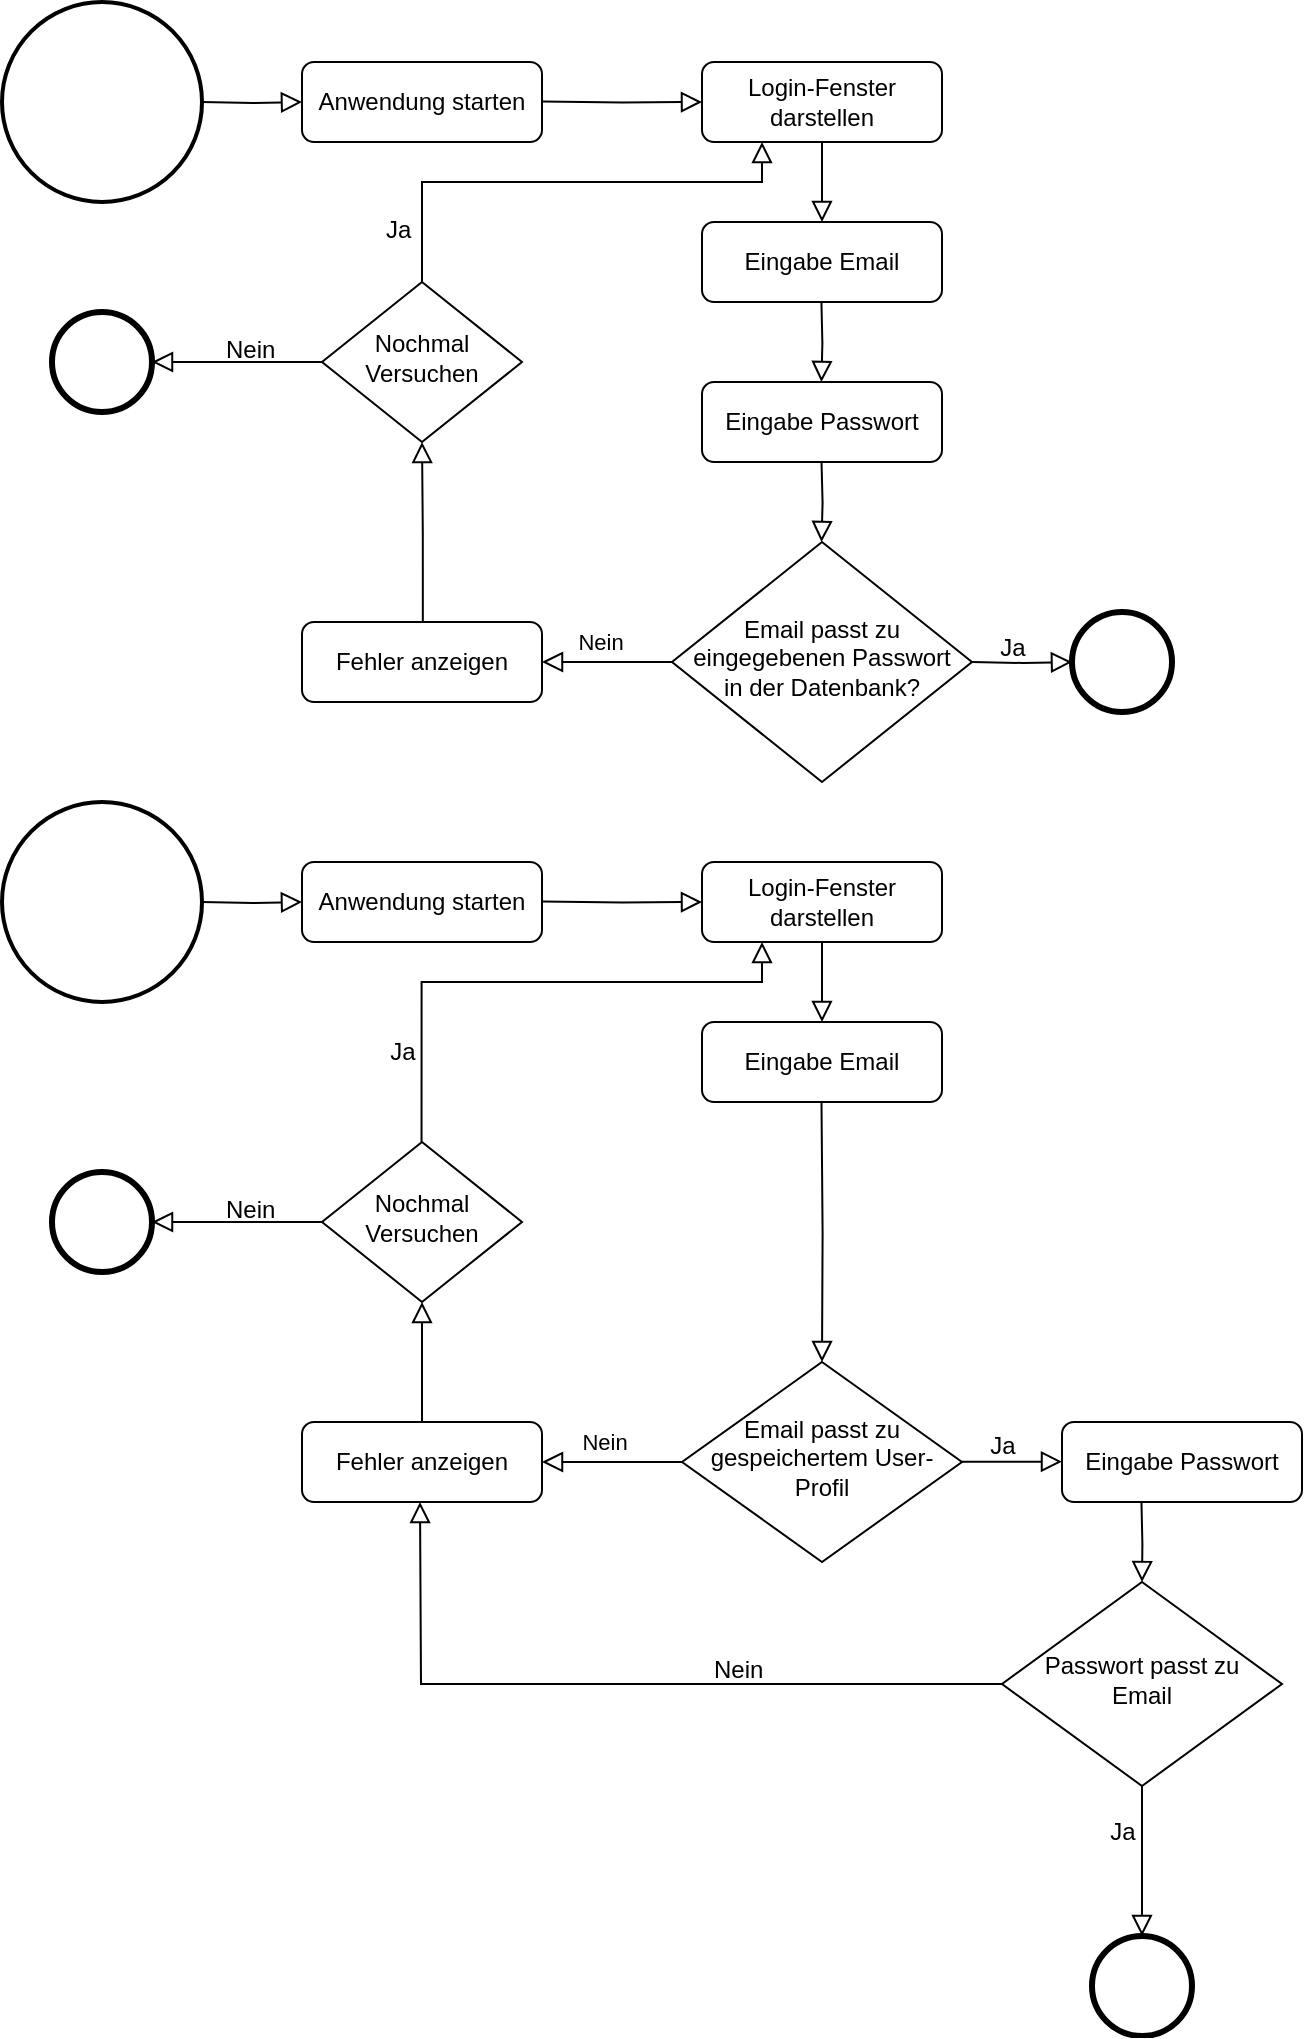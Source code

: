 <mxfile version="22.1.18" type="device">
  <diagram id="C5RBs43oDa-KdzZeNtuy" name="Page-1">
    <mxGraphModel dx="988" dy="544" grid="1" gridSize="10" guides="1" tooltips="1" connect="1" arrows="1" fold="1" page="1" pageScale="1" pageWidth="827" pageHeight="1169" math="0" shadow="0">
      <root>
        <mxCell id="WIyWlLk6GJQsqaUBKTNV-0" />
        <mxCell id="WIyWlLk6GJQsqaUBKTNV-1" parent="WIyWlLk6GJQsqaUBKTNV-0" />
        <mxCell id="WIyWlLk6GJQsqaUBKTNV-2" value="" style="rounded=0;html=1;jettySize=auto;orthogonalLoop=1;fontSize=11;endArrow=block;endFill=0;endSize=8;strokeWidth=1;shadow=0;labelBackgroundColor=none;edgeStyle=orthogonalEdgeStyle;exitX=1;exitY=0.5;exitDx=0;exitDy=0;entryX=0;entryY=0.5;entryDx=0;entryDy=0;" parent="WIyWlLk6GJQsqaUBKTNV-1" target="WIyWlLk6GJQsqaUBKTNV-3" edge="1">
          <mxGeometry relative="1" as="geometry">
            <mxPoint x="110" y="60.0" as="sourcePoint" />
            <mxPoint x="120" y="150" as="targetPoint" />
          </mxGeometry>
        </mxCell>
        <mxCell id="WIyWlLk6GJQsqaUBKTNV-3" value="Anwendung starten" style="rounded=1;whiteSpace=wrap;html=1;fontSize=12;glass=0;strokeWidth=1;shadow=0;" parent="WIyWlLk6GJQsqaUBKTNV-1" vertex="1">
          <mxGeometry x="160" y="40" width="120" height="40" as="geometry" />
        </mxCell>
        <mxCell id="WIyWlLk6GJQsqaUBKTNV-4" value="Nein" style="rounded=0;html=1;jettySize=auto;orthogonalLoop=1;fontSize=11;endArrow=block;endFill=0;endSize=8;strokeWidth=1;shadow=0;labelBackgroundColor=none;edgeStyle=orthogonalEdgeStyle;entryX=1;entryY=0.5;entryDx=0;entryDy=0;exitX=0;exitY=0.5;exitDx=0;exitDy=0;" parent="WIyWlLk6GJQsqaUBKTNV-1" source="WIyWlLk6GJQsqaUBKTNV-6" target="WIyWlLk6GJQsqaUBKTNV-11" edge="1">
          <mxGeometry x="0.111" y="-10" relative="1" as="geometry">
            <mxPoint as="offset" />
            <mxPoint x="270" y="348" as="targetPoint" />
            <mxPoint x="345" y="358" as="sourcePoint" />
          </mxGeometry>
        </mxCell>
        <mxCell id="WIyWlLk6GJQsqaUBKTNV-6" value="Email passt zu eingegebenen Passwort in der Datenbank?" style="rhombus;whiteSpace=wrap;html=1;shadow=0;fontFamily=Helvetica;fontSize=12;align=center;strokeWidth=1;spacing=6;spacingTop=-4;" parent="WIyWlLk6GJQsqaUBKTNV-1" vertex="1">
          <mxGeometry x="345" y="280" width="150" height="120" as="geometry" />
        </mxCell>
        <mxCell id="WIyWlLk6GJQsqaUBKTNV-7" value="Eingabe Email" style="rounded=1;whiteSpace=wrap;html=1;fontSize=12;glass=0;strokeWidth=1;shadow=0;" parent="WIyWlLk6GJQsqaUBKTNV-1" vertex="1">
          <mxGeometry x="360" y="120" width="120" height="40" as="geometry" />
        </mxCell>
        <mxCell id="WIyWlLk6GJQsqaUBKTNV-11" value="Fehler anzeigen" style="rounded=1;whiteSpace=wrap;html=1;fontSize=12;glass=0;strokeWidth=1;shadow=0;" parent="WIyWlLk6GJQsqaUBKTNV-1" vertex="1">
          <mxGeometry x="160" y="320" width="120" height="40" as="geometry" />
        </mxCell>
        <mxCell id="JsSTKDVxc20D_G5R1pHC-2" value="Login-Fenster darstellen" style="rounded=1;whiteSpace=wrap;html=1;fontSize=12;glass=0;strokeWidth=1;shadow=0;" parent="WIyWlLk6GJQsqaUBKTNV-1" vertex="1">
          <mxGeometry x="360" y="40" width="120" height="40" as="geometry" />
        </mxCell>
        <mxCell id="JsSTKDVxc20D_G5R1pHC-3" value="" style="rounded=0;html=1;jettySize=auto;orthogonalLoop=1;fontSize=11;endArrow=block;endFill=0;endSize=8;strokeWidth=1;shadow=0;labelBackgroundColor=none;edgeStyle=orthogonalEdgeStyle;exitX=1;exitY=0.5;exitDx=0;exitDy=0;entryX=0;entryY=0.5;entryDx=0;entryDy=0;" parent="WIyWlLk6GJQsqaUBKTNV-1" target="JsSTKDVxc20D_G5R1pHC-2" edge="1">
          <mxGeometry relative="1" as="geometry">
            <mxPoint x="280" y="59.71" as="sourcePoint" />
            <mxPoint x="330" y="59.71" as="targetPoint" />
          </mxGeometry>
        </mxCell>
        <mxCell id="JsSTKDVxc20D_G5R1pHC-4" value="" style="rounded=0;html=1;jettySize=auto;orthogonalLoop=1;fontSize=11;endArrow=block;endFill=0;endSize=8;strokeWidth=1;shadow=0;labelBackgroundColor=none;edgeStyle=orthogonalEdgeStyle;exitX=0.5;exitY=1;exitDx=0;exitDy=0;entryX=0.5;entryY=0;entryDx=0;entryDy=0;" parent="WIyWlLk6GJQsqaUBKTNV-1" source="JsSTKDVxc20D_G5R1pHC-2" target="WIyWlLk6GJQsqaUBKTNV-7" edge="1">
          <mxGeometry relative="1" as="geometry">
            <mxPoint x="380" y="110" as="sourcePoint" />
            <mxPoint x="460" y="110.29" as="targetPoint" />
          </mxGeometry>
        </mxCell>
        <mxCell id="JsSTKDVxc20D_G5R1pHC-6" value="Eingabe Passwort" style="rounded=1;whiteSpace=wrap;html=1;fontSize=12;glass=0;strokeWidth=1;shadow=0;" parent="WIyWlLk6GJQsqaUBKTNV-1" vertex="1">
          <mxGeometry x="360" y="200" width="120" height="40" as="geometry" />
        </mxCell>
        <mxCell id="JsSTKDVxc20D_G5R1pHC-7" value="" style="rounded=0;html=1;jettySize=auto;orthogonalLoop=1;fontSize=11;endArrow=block;endFill=0;endSize=8;strokeWidth=1;shadow=0;labelBackgroundColor=none;edgeStyle=orthogonalEdgeStyle;exitX=0.5;exitY=1;exitDx=0;exitDy=0;entryX=0.5;entryY=0;entryDx=0;entryDy=0;" parent="WIyWlLk6GJQsqaUBKTNV-1" edge="1">
          <mxGeometry relative="1" as="geometry">
            <mxPoint x="419.71" y="160" as="sourcePoint" />
            <mxPoint x="419.71" y="200" as="targetPoint" />
          </mxGeometry>
        </mxCell>
        <mxCell id="JsSTKDVxc20D_G5R1pHC-9" value="" style="points=[[0.145,0.145,0],[0.5,0,0],[0.855,0.145,0],[1,0.5,0],[0.855,0.855,0],[0.5,1,0],[0.145,0.855,0],[0,0.5,0]];shape=mxgraph.bpmn.event;html=1;verticalLabelPosition=bottom;labelBackgroundColor=#ffffff;verticalAlign=top;align=center;perimeter=ellipsePerimeter;outlineConnect=0;aspect=fixed;outline=end;symbol=terminate2;" parent="WIyWlLk6GJQsqaUBKTNV-1" vertex="1">
          <mxGeometry x="545" y="315" width="50" height="50" as="geometry" />
        </mxCell>
        <mxCell id="JsSTKDVxc20D_G5R1pHC-10" value="" style="strokeWidth=2;html=1;shape=mxgraph.flowchart.start_2;whiteSpace=wrap;" parent="WIyWlLk6GJQsqaUBKTNV-1" vertex="1">
          <mxGeometry x="10" y="10" width="100" height="100" as="geometry" />
        </mxCell>
        <mxCell id="JsSTKDVxc20D_G5R1pHC-12" value="" style="rounded=0;html=1;jettySize=auto;orthogonalLoop=1;fontSize=11;endArrow=block;endFill=0;endSize=8;strokeWidth=1;shadow=0;labelBackgroundColor=none;edgeStyle=orthogonalEdgeStyle;exitX=0.5;exitY=1;exitDx=0;exitDy=0;" parent="WIyWlLk6GJQsqaUBKTNV-1" target="JsSTKDVxc20D_G5R1pHC-9" edge="1">
          <mxGeometry relative="1" as="geometry">
            <mxPoint x="495" y="340" as="sourcePoint" />
            <mxPoint x="495" y="380" as="targetPoint" />
          </mxGeometry>
        </mxCell>
        <mxCell id="JsSTKDVxc20D_G5R1pHC-13" value="Ja" style="text;html=1;align=center;verticalAlign=middle;resizable=0;points=[];autosize=1;strokeColor=none;fillColor=none;" parent="WIyWlLk6GJQsqaUBKTNV-1" vertex="1">
          <mxGeometry x="495" y="318" width="40" height="30" as="geometry" />
        </mxCell>
        <mxCell id="JsSTKDVxc20D_G5R1pHC-15" value="" style="rounded=0;html=1;jettySize=auto;orthogonalLoop=1;fontSize=11;endArrow=block;endFill=0;endSize=8;strokeWidth=1;shadow=0;labelBackgroundColor=none;edgeStyle=orthogonalEdgeStyle;exitX=0.5;exitY=1;exitDx=0;exitDy=0;entryX=0.5;entryY=0;entryDx=0;entryDy=0;" parent="WIyWlLk6GJQsqaUBKTNV-1" edge="1">
          <mxGeometry relative="1" as="geometry">
            <mxPoint x="419.76" y="240" as="sourcePoint" />
            <mxPoint x="419.76" y="280" as="targetPoint" />
          </mxGeometry>
        </mxCell>
        <mxCell id="JsSTKDVxc20D_G5R1pHC-17" value="" style="rounded=0;html=1;jettySize=auto;orthogonalLoop=1;fontSize=11;endArrow=block;endFill=0;endSize=8;strokeWidth=1;shadow=0;labelBackgroundColor=none;edgeStyle=orthogonalEdgeStyle;exitX=1;exitY=0.5;exitDx=0;exitDy=0;entryX=0;entryY=0.5;entryDx=0;entryDy=0;" parent="WIyWlLk6GJQsqaUBKTNV-1" target="JsSTKDVxc20D_G5R1pHC-18" edge="1">
          <mxGeometry relative="1" as="geometry">
            <mxPoint x="110" y="460.0" as="sourcePoint" />
            <mxPoint x="120" y="550" as="targetPoint" />
          </mxGeometry>
        </mxCell>
        <mxCell id="JsSTKDVxc20D_G5R1pHC-18" value="Anwendung starten" style="rounded=1;whiteSpace=wrap;html=1;fontSize=12;glass=0;strokeWidth=1;shadow=0;" parent="WIyWlLk6GJQsqaUBKTNV-1" vertex="1">
          <mxGeometry x="160" y="440" width="120" height="40" as="geometry" />
        </mxCell>
        <mxCell id="JsSTKDVxc20D_G5R1pHC-19" value="Nein" style="rounded=0;html=1;jettySize=auto;orthogonalLoop=1;fontSize=11;endArrow=block;endFill=0;endSize=8;strokeWidth=1;shadow=0;labelBackgroundColor=none;edgeStyle=orthogonalEdgeStyle;entryX=1;entryY=0.5;entryDx=0;entryDy=0;exitX=0;exitY=0.5;exitDx=0;exitDy=0;" parent="WIyWlLk6GJQsqaUBKTNV-1" source="JsSTKDVxc20D_G5R1pHC-35" target="JsSTKDVxc20D_G5R1pHC-22" edge="1">
          <mxGeometry x="0.111" y="-10" relative="1" as="geometry">
            <mxPoint as="offset" />
            <mxPoint x="270" y="815" as="targetPoint" />
          </mxGeometry>
        </mxCell>
        <mxCell id="JsSTKDVxc20D_G5R1pHC-20" value="Passwort passt zu Email" style="rhombus;whiteSpace=wrap;html=1;shadow=0;fontFamily=Helvetica;fontSize=12;align=center;strokeWidth=1;spacing=6;spacingTop=-4;" parent="WIyWlLk6GJQsqaUBKTNV-1" vertex="1">
          <mxGeometry x="510" y="800" width="140" height="102" as="geometry" />
        </mxCell>
        <mxCell id="JsSTKDVxc20D_G5R1pHC-22" value="Fehler anzeigen" style="rounded=1;whiteSpace=wrap;html=1;fontSize=12;glass=0;strokeWidth=1;shadow=0;" parent="WIyWlLk6GJQsqaUBKTNV-1" vertex="1">
          <mxGeometry x="160" y="720" width="120" height="40" as="geometry" />
        </mxCell>
        <mxCell id="JsSTKDVxc20D_G5R1pHC-23" value="Login-Fenster darstellen" style="rounded=1;whiteSpace=wrap;html=1;fontSize=12;glass=0;strokeWidth=1;shadow=0;" parent="WIyWlLk6GJQsqaUBKTNV-1" vertex="1">
          <mxGeometry x="360" y="440" width="120" height="40" as="geometry" />
        </mxCell>
        <mxCell id="JsSTKDVxc20D_G5R1pHC-24" value="" style="rounded=0;html=1;jettySize=auto;orthogonalLoop=1;fontSize=11;endArrow=block;endFill=0;endSize=8;strokeWidth=1;shadow=0;labelBackgroundColor=none;edgeStyle=orthogonalEdgeStyle;exitX=1;exitY=0.5;exitDx=0;exitDy=0;entryX=0;entryY=0.5;entryDx=0;entryDy=0;" parent="WIyWlLk6GJQsqaUBKTNV-1" target="JsSTKDVxc20D_G5R1pHC-23" edge="1">
          <mxGeometry relative="1" as="geometry">
            <mxPoint x="280" y="459.71" as="sourcePoint" />
            <mxPoint x="330" y="459.71" as="targetPoint" />
          </mxGeometry>
        </mxCell>
        <mxCell id="JsSTKDVxc20D_G5R1pHC-25" value="" style="rounded=0;html=1;jettySize=auto;orthogonalLoop=1;fontSize=11;endArrow=block;endFill=0;endSize=8;strokeWidth=1;shadow=0;labelBackgroundColor=none;edgeStyle=orthogonalEdgeStyle;exitX=0.5;exitY=1;exitDx=0;exitDy=0;entryX=0.5;entryY=0;entryDx=0;entryDy=0;" parent="WIyWlLk6GJQsqaUBKTNV-1" source="JsSTKDVxc20D_G5R1pHC-23" edge="1">
          <mxGeometry relative="1" as="geometry">
            <mxPoint x="380" y="510" as="sourcePoint" />
            <mxPoint x="420" y="520" as="targetPoint" />
          </mxGeometry>
        </mxCell>
        <mxCell id="JsSTKDVxc20D_G5R1pHC-26" value="Eingabe Passwort" style="rounded=1;whiteSpace=wrap;html=1;fontSize=12;glass=0;strokeWidth=1;shadow=0;" parent="WIyWlLk6GJQsqaUBKTNV-1" vertex="1">
          <mxGeometry x="540" y="720" width="120" height="40" as="geometry" />
        </mxCell>
        <mxCell id="JsSTKDVxc20D_G5R1pHC-27" value="" style="rounded=0;html=1;jettySize=auto;orthogonalLoop=1;fontSize=11;endArrow=block;endFill=0;endSize=8;strokeWidth=1;shadow=0;labelBackgroundColor=none;edgeStyle=orthogonalEdgeStyle;exitX=0.5;exitY=1;exitDx=0;exitDy=0;entryX=0.5;entryY=0;entryDx=0;entryDy=0;" parent="WIyWlLk6GJQsqaUBKTNV-1" target="JsSTKDVxc20D_G5R1pHC-35" edge="1">
          <mxGeometry relative="1" as="geometry">
            <mxPoint x="419.75" y="560" as="sourcePoint" />
            <mxPoint x="419.75" y="600" as="targetPoint" />
          </mxGeometry>
        </mxCell>
        <mxCell id="JsSTKDVxc20D_G5R1pHC-28" value="" style="points=[[0.145,0.145,0],[0.5,0,0],[0.855,0.145,0],[1,0.5,0],[0.855,0.855,0],[0.5,1,0],[0.145,0.855,0],[0,0.5,0]];shape=mxgraph.bpmn.event;html=1;verticalLabelPosition=bottom;labelBackgroundColor=#ffffff;verticalAlign=top;align=center;perimeter=ellipsePerimeter;outlineConnect=0;aspect=fixed;outline=end;symbol=terminate2;" parent="WIyWlLk6GJQsqaUBKTNV-1" vertex="1">
          <mxGeometry x="555" y="977" width="50" height="50" as="geometry" />
        </mxCell>
        <mxCell id="JsSTKDVxc20D_G5R1pHC-29" value="" style="rounded=0;html=1;jettySize=auto;orthogonalLoop=1;fontSize=11;endArrow=block;endFill=0;endSize=8;strokeWidth=1;shadow=0;labelBackgroundColor=none;edgeStyle=orthogonalEdgeStyle;exitX=0.5;exitY=1;exitDx=0;exitDy=0;" parent="WIyWlLk6GJQsqaUBKTNV-1" source="JsSTKDVxc20D_G5R1pHC-20" target="JsSTKDVxc20D_G5R1pHC-28" edge="1">
          <mxGeometry relative="1" as="geometry">
            <mxPoint x="470" y="900" as="sourcePoint" />
            <mxPoint x="470" y="940" as="targetPoint" />
          </mxGeometry>
        </mxCell>
        <mxCell id="JsSTKDVxc20D_G5R1pHC-30" value="Ja" style="text;html=1;align=center;verticalAlign=middle;resizable=0;points=[];autosize=1;strokeColor=none;fillColor=none;" parent="WIyWlLk6GJQsqaUBKTNV-1" vertex="1">
          <mxGeometry x="550" y="910" width="40" height="30" as="geometry" />
        </mxCell>
        <mxCell id="JsSTKDVxc20D_G5R1pHC-31" value="" style="rounded=0;html=1;jettySize=auto;orthogonalLoop=1;fontSize=11;endArrow=block;endFill=0;endSize=8;strokeWidth=1;shadow=0;labelBackgroundColor=none;edgeStyle=orthogonalEdgeStyle;exitX=0;exitY=0.5;exitDx=0;exitDy=0;" parent="WIyWlLk6GJQsqaUBKTNV-1" source="JsSTKDVxc20D_G5R1pHC-20" edge="1">
          <mxGeometry relative="1" as="geometry">
            <mxPoint x="419.76" y="820" as="sourcePoint" />
            <mxPoint x="219" y="760" as="targetPoint" />
          </mxGeometry>
        </mxCell>
        <mxCell id="JsSTKDVxc20D_G5R1pHC-33" value="" style="strokeWidth=2;html=1;shape=mxgraph.flowchart.start_2;whiteSpace=wrap;" parent="WIyWlLk6GJQsqaUBKTNV-1" vertex="1">
          <mxGeometry x="10" y="410" width="100" height="100" as="geometry" />
        </mxCell>
        <mxCell id="JsSTKDVxc20D_G5R1pHC-35" value="Email passt zu gespeichertem User-Profil" style="rhombus;whiteSpace=wrap;html=1;shadow=0;fontFamily=Helvetica;fontSize=12;align=center;strokeWidth=1;spacing=6;spacingTop=-4;" parent="WIyWlLk6GJQsqaUBKTNV-1" vertex="1">
          <mxGeometry x="350" y="690" width="140" height="100" as="geometry" />
        </mxCell>
        <mxCell id="JsSTKDVxc20D_G5R1pHC-36" value="Eingabe Email" style="rounded=1;whiteSpace=wrap;html=1;fontSize=12;glass=0;strokeWidth=1;shadow=0;" parent="WIyWlLk6GJQsqaUBKTNV-1" vertex="1">
          <mxGeometry x="360" y="520" width="120" height="40" as="geometry" />
        </mxCell>
        <mxCell id="JsSTKDVxc20D_G5R1pHC-37" value="" style="rounded=0;html=1;jettySize=auto;orthogonalLoop=1;fontSize=11;endArrow=block;endFill=0;endSize=8;strokeWidth=1;shadow=0;labelBackgroundColor=none;edgeStyle=orthogonalEdgeStyle;exitX=0.5;exitY=1;exitDx=0;exitDy=0;" parent="WIyWlLk6GJQsqaUBKTNV-1" edge="1">
          <mxGeometry relative="1" as="geometry">
            <mxPoint x="490" y="739.83" as="sourcePoint" />
            <mxPoint x="540" y="739.83" as="targetPoint" />
          </mxGeometry>
        </mxCell>
        <mxCell id="JsSTKDVxc20D_G5R1pHC-38" value="Ja" style="text;html=1;align=center;verticalAlign=middle;resizable=0;points=[];autosize=1;strokeColor=none;fillColor=none;" parent="WIyWlLk6GJQsqaUBKTNV-1" vertex="1">
          <mxGeometry x="490" y="717" width="40" height="30" as="geometry" />
        </mxCell>
        <mxCell id="JsSTKDVxc20D_G5R1pHC-39" value="" style="rounded=0;html=1;jettySize=auto;orthogonalLoop=1;fontSize=11;endArrow=block;endFill=0;endSize=8;strokeWidth=1;shadow=0;labelBackgroundColor=none;edgeStyle=orthogonalEdgeStyle;exitX=0.5;exitY=1;exitDx=0;exitDy=0;entryX=0.5;entryY=0;entryDx=0;entryDy=0;" parent="WIyWlLk6GJQsqaUBKTNV-1" edge="1" target="JsSTKDVxc20D_G5R1pHC-20">
          <mxGeometry relative="1" as="geometry">
            <mxPoint x="579.73" y="760" as="sourcePoint" />
            <mxPoint x="579.73" y="800" as="targetPoint" />
          </mxGeometry>
        </mxCell>
        <mxCell id="JsSTKDVxc20D_G5R1pHC-40" value="Nein" style="text;whiteSpace=wrap;html=1;" parent="WIyWlLk6GJQsqaUBKTNV-1" vertex="1">
          <mxGeometry x="364" y="830" width="50" height="40" as="geometry" />
        </mxCell>
        <mxCell id="JsSTKDVxc20D_G5R1pHC-41" value="Nochmal Versuchen" style="rhombus;whiteSpace=wrap;html=1;shadow=0;fontFamily=Helvetica;fontSize=12;align=center;strokeWidth=1;spacing=6;spacingTop=-4;" parent="WIyWlLk6GJQsqaUBKTNV-1" vertex="1">
          <mxGeometry x="170" y="580" width="100" height="80" as="geometry" />
        </mxCell>
        <mxCell id="JsSTKDVxc20D_G5R1pHC-42" value="" style="rounded=0;html=1;jettySize=auto;orthogonalLoop=1;fontSize=11;endArrow=block;endFill=0;endSize=8;strokeWidth=1;shadow=0;labelBackgroundColor=none;edgeStyle=orthogonalEdgeStyle;exitX=0.5;exitY=0;exitDx=0;exitDy=0;entryX=0.5;entryY=1;entryDx=0;entryDy=0;" parent="WIyWlLk6GJQsqaUBKTNV-1" source="JsSTKDVxc20D_G5R1pHC-22" target="JsSTKDVxc20D_G5R1pHC-41" edge="1">
          <mxGeometry relative="1" as="geometry">
            <mxPoint x="220" y="677" as="sourcePoint" />
            <mxPoint x="220" y="717" as="targetPoint" />
          </mxGeometry>
        </mxCell>
        <mxCell id="JsSTKDVxc20D_G5R1pHC-43" value="" style="rounded=0;html=1;jettySize=auto;orthogonalLoop=1;fontSize=11;endArrow=block;endFill=0;endSize=8;strokeWidth=1;shadow=0;labelBackgroundColor=none;edgeStyle=orthogonalEdgeStyle;exitX=0.5;exitY=0;exitDx=0;exitDy=0;entryX=0.25;entryY=1;entryDx=0;entryDy=0;" parent="WIyWlLk6GJQsqaUBKTNV-1" target="JsSTKDVxc20D_G5R1pHC-23" edge="1">
          <mxGeometry relative="1" as="geometry">
            <mxPoint x="219.76" y="580" as="sourcePoint" />
            <mxPoint x="219.76" y="520" as="targetPoint" />
            <Array as="points">
              <mxPoint x="220" y="500" />
              <mxPoint x="390" y="500" />
            </Array>
          </mxGeometry>
        </mxCell>
        <mxCell id="JsSTKDVxc20D_G5R1pHC-44" value="Ja" style="text;html=1;align=center;verticalAlign=middle;resizable=0;points=[];autosize=1;strokeColor=none;fillColor=none;" parent="WIyWlLk6GJQsqaUBKTNV-1" vertex="1">
          <mxGeometry x="190" y="520" width="40" height="30" as="geometry" />
        </mxCell>
        <mxCell id="JsSTKDVxc20D_G5R1pHC-46" value="" style="rounded=0;html=1;jettySize=auto;orthogonalLoop=1;fontSize=11;endArrow=block;endFill=0;endSize=8;strokeWidth=1;shadow=0;labelBackgroundColor=none;edgeStyle=orthogonalEdgeStyle;exitX=0;exitY=0.5;exitDx=0;exitDy=0;entryX=1;entryY=0.5;entryDx=0;entryDy=0;entryPerimeter=0;" parent="WIyWlLk6GJQsqaUBKTNV-1" source="JsSTKDVxc20D_G5R1pHC-41" target="JsSTKDVxc20D_G5R1pHC-50" edge="1">
          <mxGeometry relative="1" as="geometry">
            <mxPoint x="110" y="680" as="sourcePoint" />
            <mxPoint x="95" y="620" as="targetPoint" />
          </mxGeometry>
        </mxCell>
        <mxCell id="JsSTKDVxc20D_G5R1pHC-47" value="Nein" style="text;whiteSpace=wrap;html=1;" parent="WIyWlLk6GJQsqaUBKTNV-1" vertex="1">
          <mxGeometry x="120" y="600" width="50" height="40" as="geometry" />
        </mxCell>
        <mxCell id="JsSTKDVxc20D_G5R1pHC-50" value="" style="points=[[0.145,0.145,0],[0.5,0,0],[0.855,0.145,0],[1,0.5,0],[0.855,0.855,0],[0.5,1,0],[0.145,0.855,0],[0,0.5,0]];shape=mxgraph.bpmn.event;html=1;verticalLabelPosition=bottom;labelBackgroundColor=#ffffff;verticalAlign=top;align=center;perimeter=ellipsePerimeter;outlineConnect=0;aspect=fixed;outline=end;symbol=terminate2;" parent="WIyWlLk6GJQsqaUBKTNV-1" vertex="1">
          <mxGeometry x="35" y="595" width="50" height="50" as="geometry" />
        </mxCell>
        <mxCell id="n04O1DkuvjZ2fOVAnNby-0" value="Nochmal Versuchen" style="rhombus;whiteSpace=wrap;html=1;shadow=0;fontFamily=Helvetica;fontSize=12;align=center;strokeWidth=1;spacing=6;spacingTop=-4;" vertex="1" parent="WIyWlLk6GJQsqaUBKTNV-1">
          <mxGeometry x="170" y="150" width="100" height="80" as="geometry" />
        </mxCell>
        <mxCell id="n04O1DkuvjZ2fOVAnNby-1" value="" style="rounded=0;html=1;jettySize=auto;orthogonalLoop=1;fontSize=11;endArrow=block;endFill=0;endSize=8;strokeWidth=1;shadow=0;labelBackgroundColor=none;edgeStyle=orthogonalEdgeStyle;exitX=0;exitY=0.5;exitDx=0;exitDy=0;entryX=1;entryY=0.5;entryDx=0;entryDy=0;entryPerimeter=0;" edge="1" parent="WIyWlLk6GJQsqaUBKTNV-1" source="n04O1DkuvjZ2fOVAnNby-0" target="n04O1DkuvjZ2fOVAnNby-3">
          <mxGeometry relative="1" as="geometry">
            <mxPoint x="110" y="250" as="sourcePoint" />
            <mxPoint x="95" y="190" as="targetPoint" />
          </mxGeometry>
        </mxCell>
        <mxCell id="n04O1DkuvjZ2fOVAnNby-2" value="Nein" style="text;whiteSpace=wrap;html=1;" vertex="1" parent="WIyWlLk6GJQsqaUBKTNV-1">
          <mxGeometry x="120" y="170" width="50" height="40" as="geometry" />
        </mxCell>
        <mxCell id="n04O1DkuvjZ2fOVAnNby-3" value="" style="points=[[0.145,0.145,0],[0.5,0,0],[0.855,0.145,0],[1,0.5,0],[0.855,0.855,0],[0.5,1,0],[0.145,0.855,0],[0,0.5,0]];shape=mxgraph.bpmn.event;html=1;verticalLabelPosition=bottom;labelBackgroundColor=#ffffff;verticalAlign=top;align=center;perimeter=ellipsePerimeter;outlineConnect=0;aspect=fixed;outline=end;symbol=terminate2;" vertex="1" parent="WIyWlLk6GJQsqaUBKTNV-1">
          <mxGeometry x="35" y="165" width="50" height="50" as="geometry" />
        </mxCell>
        <mxCell id="n04O1DkuvjZ2fOVAnNby-5" value="" style="rounded=0;html=1;jettySize=auto;orthogonalLoop=1;fontSize=11;endArrow=block;endFill=0;endSize=8;strokeWidth=1;shadow=0;labelBackgroundColor=none;edgeStyle=orthogonalEdgeStyle;exitX=0.5;exitY=0;exitDx=0;exitDy=0;entryX=0.25;entryY=1;entryDx=0;entryDy=0;" edge="1" parent="WIyWlLk6GJQsqaUBKTNV-1" source="n04O1DkuvjZ2fOVAnNby-0" target="JsSTKDVxc20D_G5R1pHC-2">
          <mxGeometry relative="1" as="geometry">
            <mxPoint x="220" y="140" as="sourcePoint" />
            <mxPoint x="310" y="90" as="targetPoint" />
            <Array as="points">
              <mxPoint x="220" y="100" />
              <mxPoint x="390" y="100" />
            </Array>
          </mxGeometry>
        </mxCell>
        <mxCell id="n04O1DkuvjZ2fOVAnNby-6" value="" style="rounded=0;html=1;jettySize=auto;orthogonalLoop=1;fontSize=11;endArrow=block;endFill=0;endSize=8;strokeWidth=1;shadow=0;labelBackgroundColor=none;edgeStyle=orthogonalEdgeStyle;entryX=0.5;entryY=1;entryDx=0;entryDy=0;exitX=0.487;exitY=0;exitDx=0;exitDy=0;exitPerimeter=0;" edge="1" parent="WIyWlLk6GJQsqaUBKTNV-1" target="n04O1DkuvjZ2fOVAnNby-0">
          <mxGeometry x="0.111" y="-10" relative="1" as="geometry">
            <mxPoint as="offset" />
            <mxPoint x="219.58" y="231.04" as="targetPoint" />
            <mxPoint x="220.42" y="320" as="sourcePoint" />
            <Array as="points">
              <mxPoint x="220" y="275" />
              <mxPoint x="220" y="275" />
            </Array>
          </mxGeometry>
        </mxCell>
        <mxCell id="n04O1DkuvjZ2fOVAnNby-7" value="Ja" style="text;whiteSpace=wrap;html=1;" vertex="1" parent="WIyWlLk6GJQsqaUBKTNV-1">
          <mxGeometry x="200" y="110" width="20" height="20" as="geometry" />
        </mxCell>
      </root>
    </mxGraphModel>
  </diagram>
</mxfile>
